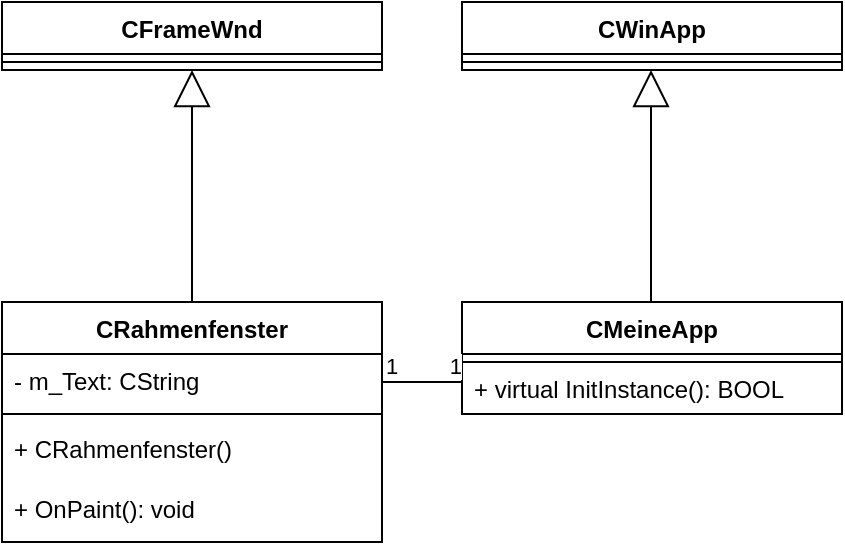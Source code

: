 <mxfile version="15.4.3" type="github"><diagram id="gAH1k9SqSg-j6efC19Wt" name="Page-1"><mxGraphModel dx="780" dy="1144" grid="1" gridSize="10" guides="1" tooltips="1" connect="1" arrows="1" fold="1" page="1" pageScale="1" pageWidth="827" pageHeight="1169" math="0" shadow="0"><root><mxCell id="0"/><mxCell id="1" parent="0"/><mxCell id="Ih7eph2S94Ke1BHU0Eys-1" value="CRahmenfenster" style="swimlane;fontStyle=1;align=center;verticalAlign=top;childLayout=stackLayout;horizontal=1;startSize=26;horizontalStack=0;resizeParent=1;resizeParentMax=0;resizeLast=0;collapsible=1;marginBottom=0;" vertex="1" parent="1"><mxGeometry x="170" y="330" width="190" height="120" as="geometry"/></mxCell><mxCell id="Ih7eph2S94Ke1BHU0Eys-2" value="- m_Text: CString" style="text;strokeColor=none;fillColor=none;align=left;verticalAlign=top;spacingLeft=4;spacingRight=4;overflow=hidden;rotatable=0;points=[[0,0.5],[1,0.5]];portConstraint=eastwest;" vertex="1" parent="Ih7eph2S94Ke1BHU0Eys-1"><mxGeometry y="26" width="190" height="26" as="geometry"/></mxCell><mxCell id="Ih7eph2S94Ke1BHU0Eys-3" value="" style="line;strokeWidth=1;fillColor=none;align=left;verticalAlign=middle;spacingTop=-1;spacingLeft=3;spacingRight=3;rotatable=0;labelPosition=right;points=[];portConstraint=eastwest;" vertex="1" parent="Ih7eph2S94Ke1BHU0Eys-1"><mxGeometry y="52" width="190" height="8" as="geometry"/></mxCell><mxCell id="Ih7eph2S94Ke1BHU0Eys-4" value="+ CRahmenfenster()&#10;" style="text;strokeColor=none;fillColor=none;align=left;verticalAlign=top;spacingLeft=4;spacingRight=4;overflow=hidden;rotatable=0;points=[[0,0.5],[1,0.5]];portConstraint=eastwest;" vertex="1" parent="Ih7eph2S94Ke1BHU0Eys-1"><mxGeometry y="60" width="190" height="30" as="geometry"/></mxCell><mxCell id="Ih7eph2S94Ke1BHU0Eys-5" value="+ OnPaint(): void&#10;" style="text;strokeColor=none;fillColor=none;align=left;verticalAlign=top;spacingLeft=4;spacingRight=4;overflow=hidden;rotatable=0;points=[[0,0.5],[1,0.5]];portConstraint=eastwest;" vertex="1" parent="Ih7eph2S94Ke1BHU0Eys-1"><mxGeometry y="90" width="190" height="30" as="geometry"/></mxCell><mxCell id="Ih7eph2S94Ke1BHU0Eys-7" value="CMeineApp" style="swimlane;fontStyle=1;align=center;verticalAlign=top;childLayout=stackLayout;horizontal=1;startSize=26;horizontalStack=0;resizeParent=1;resizeParentMax=0;resizeLast=0;collapsible=1;marginBottom=0;" vertex="1" parent="1"><mxGeometry x="400" y="330" width="190" height="56" as="geometry"/></mxCell><mxCell id="Ih7eph2S94Ke1BHU0Eys-12" style="text;align=left;verticalAlign=top;spacingLeft=4;spacingRight=4;overflow=hidden;rotatable=0;points=[[0,0.5],[1,0.5]];portConstraint=eastwest;strokeColor=default;" vertex="1" parent="Ih7eph2S94Ke1BHU0Eys-7"><mxGeometry y="26" width="190" height="4" as="geometry"/></mxCell><mxCell id="Ih7eph2S94Ke1BHU0Eys-8" value="+ virtual InitInstance(): BOOL " style="text;strokeColor=none;fillColor=none;align=left;verticalAlign=top;spacingLeft=4;spacingRight=4;overflow=hidden;rotatable=0;points=[[0,0.5],[1,0.5]];portConstraint=eastwest;" vertex="1" parent="Ih7eph2S94Ke1BHU0Eys-7"><mxGeometry y="30" width="190" height="26" as="geometry"/></mxCell><mxCell id="Ih7eph2S94Ke1BHU0Eys-16" value="CFrameWnd" style="swimlane;fontStyle=1;align=center;verticalAlign=top;childLayout=stackLayout;horizontal=1;startSize=26;horizontalStack=0;resizeParent=1;resizeParentMax=0;resizeLast=0;collapsible=1;marginBottom=0;strokeColor=default;" vertex="1" parent="1"><mxGeometry x="170" y="180" width="190" height="34" as="geometry"/></mxCell><mxCell id="Ih7eph2S94Ke1BHU0Eys-18" value="" style="line;strokeWidth=1;fillColor=none;align=left;verticalAlign=middle;spacingTop=-1;spacingLeft=3;spacingRight=3;rotatable=0;labelPosition=right;points=[];portConstraint=eastwest;" vertex="1" parent="Ih7eph2S94Ke1BHU0Eys-16"><mxGeometry y="26" width="190" height="8" as="geometry"/></mxCell><mxCell id="Ih7eph2S94Ke1BHU0Eys-20" value="CWinApp" style="swimlane;fontStyle=1;align=center;verticalAlign=top;childLayout=stackLayout;horizontal=1;startSize=26;horizontalStack=0;resizeParent=1;resizeParentMax=0;resizeLast=0;collapsible=1;marginBottom=0;strokeColor=default;" vertex="1" parent="1"><mxGeometry x="400" y="180" width="190" height="34" as="geometry"/></mxCell><mxCell id="Ih7eph2S94Ke1BHU0Eys-21" value="" style="line;strokeWidth=1;fillColor=none;align=left;verticalAlign=middle;spacingTop=-1;spacingLeft=3;spacingRight=3;rotatable=0;labelPosition=right;points=[];portConstraint=eastwest;" vertex="1" parent="Ih7eph2S94Ke1BHU0Eys-20"><mxGeometry y="26" width="190" height="8" as="geometry"/></mxCell><mxCell id="Ih7eph2S94Ke1BHU0Eys-22" value="" style="endArrow=none;html=1;edgeStyle=orthogonalEdgeStyle;rounded=0;" edge="1" parent="1"><mxGeometry relative="1" as="geometry"><mxPoint x="360" y="370" as="sourcePoint"/><mxPoint x="400" y="370" as="targetPoint"/></mxGeometry></mxCell><mxCell id="Ih7eph2S94Ke1BHU0Eys-23" value="1" style="edgeLabel;resizable=0;html=1;align=left;verticalAlign=bottom;strokeColor=default;" connectable="0" vertex="1" parent="Ih7eph2S94Ke1BHU0Eys-22"><mxGeometry x="-1" relative="1" as="geometry"/></mxCell><mxCell id="Ih7eph2S94Ke1BHU0Eys-24" value="1" style="edgeLabel;resizable=0;html=1;align=right;verticalAlign=bottom;strokeColor=default;" connectable="0" vertex="1" parent="Ih7eph2S94Ke1BHU0Eys-22"><mxGeometry x="1" relative="1" as="geometry"/></mxCell><mxCell id="Ih7eph2S94Ke1BHU0Eys-26" value="" style="endArrow=block;endSize=16;endFill=0;html=1;rounded=0;edgeStyle=orthogonalEdgeStyle;exitX=0.5;exitY=0;exitDx=0;exitDy=0;entryX=0.5;entryY=1;entryDx=0;entryDy=0;entryPerimeter=0;" edge="1" parent="1" source="Ih7eph2S94Ke1BHU0Eys-1" target="Ih7eph2S94Ke1BHU0Eys-18"><mxGeometry width="160" relative="1" as="geometry"><mxPoint x="320" y="280" as="sourcePoint"/><mxPoint x="480" y="280" as="targetPoint"/></mxGeometry></mxCell><mxCell id="Ih7eph2S94Ke1BHU0Eys-27" value="" style="endArrow=block;endSize=16;endFill=0;html=1;rounded=0;edgeStyle=orthogonalEdgeStyle;exitX=0.5;exitY=0;exitDx=0;exitDy=0;entryX=0.5;entryY=1;entryDx=0;entryDy=0;entryPerimeter=0;" edge="1" parent="1"><mxGeometry width="160" relative="1" as="geometry"><mxPoint x="494.5" y="330" as="sourcePoint"/><mxPoint x="494.5" y="214" as="targetPoint"/><Array as="points"><mxPoint x="494.5" y="260"/><mxPoint x="494.5" y="260"/></Array></mxGeometry></mxCell></root></mxGraphModel></diagram></mxfile>